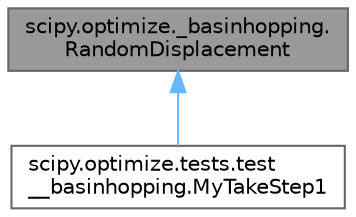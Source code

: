 digraph "scipy.optimize._basinhopping.RandomDisplacement"
{
 // LATEX_PDF_SIZE
  bgcolor="transparent";
  edge [fontname=Helvetica,fontsize=10,labelfontname=Helvetica,labelfontsize=10];
  node [fontname=Helvetica,fontsize=10,shape=box,height=0.2,width=0.4];
  Node1 [id="Node000001",label="scipy.optimize._basinhopping.\lRandomDisplacement",height=0.2,width=0.4,color="gray40", fillcolor="grey60", style="filled", fontcolor="black",tooltip=" "];
  Node1 -> Node2 [id="edge1_Node000001_Node000002",dir="back",color="steelblue1",style="solid",tooltip=" "];
  Node2 [id="Node000002",label="scipy.optimize.tests.test\l__basinhopping.MyTakeStep1",height=0.2,width=0.4,color="gray40", fillcolor="white", style="filled",URL="$df/d26/classscipy_1_1optimize_1_1tests_1_1test____basinhopping_1_1MyTakeStep1.html",tooltip=" "];
}
